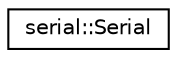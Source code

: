 digraph "Graphical Class Hierarchy"
{
 // LATEX_PDF_SIZE
  edge [fontname="Helvetica",fontsize="10",labelfontname="Helvetica",labelfontsize="10"];
  node [fontname="Helvetica",fontsize="10",shape=record];
  rankdir="LR";
  Node0 [label="serial::Serial",height=0.2,width=0.4,color="black", fillcolor="white", style="filled",URL="$classserial_1_1_serial.html",tooltip=" "];
}

